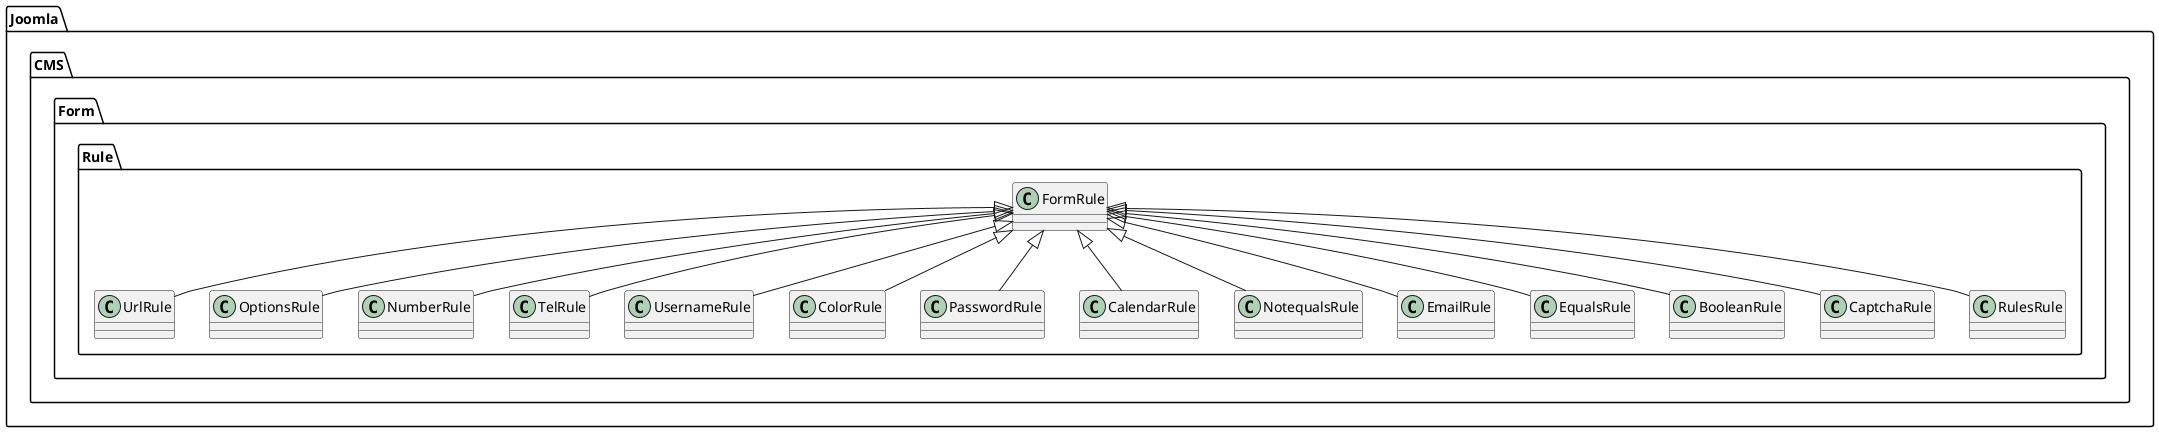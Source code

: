 @startuml
class Joomla.CMS.Form.Rule.UrlRule
Joomla.CMS.Form.Rule.FormRule <|-- Joomla.CMS.Form.Rule.UrlRule

class Joomla.CMS.Form.Rule.OptionsRule
Joomla.CMS.Form.Rule.FormRule <|-- Joomla.CMS.Form.Rule.OptionsRule
class Joomla.CMS.Form.Rule.NumberRule
Joomla.CMS.Form.Rule.FormRule <|-- Joomla.CMS.Form.Rule.NumberRule
class Joomla.CMS.Form.Rule.TelRule
Joomla.CMS.Form.Rule.FormRule <|-- Joomla.CMS.Form.Rule.TelRule
class Joomla.CMS.Form.Rule.UsernameRule
Joomla.CMS.Form.Rule.FormRule <|-- Joomla.CMS.Form.Rule.UsernameRule
class Joomla.CMS.Form.Rule.ColorRule
Joomla.CMS.Form.Rule.FormRule <|-- Joomla.CMS.Form.Rule.ColorRule
class Joomla.CMS.Form.Rule.PasswordRule
Joomla.CMS.Form.Rule.FormRule <|-- Joomla.CMS.Form.Rule.PasswordRule
class Joomla.CMS.Form.Rule.CalendarRule
Joomla.CMS.Form.Rule.FormRule <|-- Joomla.CMS.Form.Rule.CalendarRule
class Joomla.CMS.Form.Rule.NotequalsRule
Joomla.CMS.Form.Rule.FormRule <|-- Joomla.CMS.Form.Rule.NotequalsRule
class Joomla.CMS.Form.Rule.EmailRule
Joomla.CMS.Form.Rule.FormRule <|-- Joomla.CMS.Form.Rule.EmailRule
class Joomla.CMS.Form.Rule.EqualsRule
Joomla.CMS.Form.Rule.FormRule <|-- Joomla.CMS.Form.Rule.EqualsRule
class Joomla.CMS.Form.Rule.BooleanRule
Joomla.CMS.Form.Rule.FormRule <|-- Joomla.CMS.Form.Rule.BooleanRule
class Joomla.CMS.Form.Rule.CaptchaRule
Joomla.CMS.Form.Rule.FormRule <|-- Joomla.CMS.Form.Rule.CaptchaRule
class Joomla.CMS.Form.Rule.RulesRule
Joomla.CMS.Form.Rule.FormRule <|-- Joomla.CMS.Form.Rule.RulesRule
@enduml
